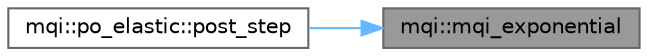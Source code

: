 digraph "mqi::mqi_exponential"
{
 // LATEX_PDF_SIZE
  bgcolor="transparent";
  edge [fontname=Helvetica,fontsize=10,labelfontname=Helvetica,labelfontsize=10];
  node [fontname=Helvetica,fontsize=10,shape=box,height=0.2,width=0.4];
  rankdir="RL";
  Node1 [id="Node000001",label="mqi::mqi_exponential",height=0.2,width=0.4,color="gray40", fillcolor="grey60", style="filled", fontcolor="black",tooltip="Generates an exponentially distributed random number."];
  Node1 -> Node2 [id="edge1_Node000001_Node000002",dir="back",color="steelblue1",style="solid",tooltip=" "];
  Node2 [id="Node000002",label="mqi::po_elastic::post_step",height=0.2,width=0.4,color="grey40", fillcolor="white", style="filled",URL="$classmqi_1_1po__elastic.html#af9e3974c25f180218772d111779286e7",tooltip="Simulates the p-O elastic scattering event."];
}

